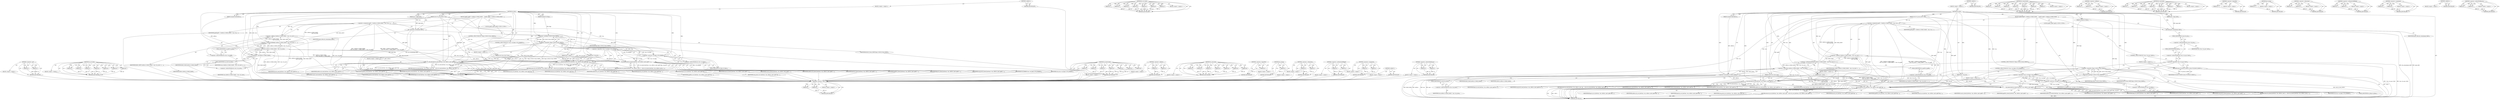 digraph "&lt;operator&gt;.indirectFieldAccess" {
vulnerable_129 [label=<(METHOD,&lt;operator&gt;.and)>];
vulnerable_130 [label=<(PARAM,p1)>];
vulnerable_131 [label=<(PARAM,p2)>];
vulnerable_132 [label=<(BLOCK,&lt;empty&gt;,&lt;empty&gt;)>];
vulnerable_133 [label=<(METHOD_RETURN,ANY)>];
vulnerable_157 [label=<(METHOD,do_cow_fault)>];
vulnerable_158 [label=<(PARAM,p1)>];
vulnerable_159 [label=<(PARAM,p2)>];
vulnerable_160 [label=<(PARAM,p3)>];
vulnerable_161 [label=<(PARAM,p4)>];
vulnerable_162 [label=<(PARAM,p5)>];
vulnerable_163 [label=<(PARAM,p6)>];
vulnerable_164 [label=<(PARAM,p7)>];
vulnerable_165 [label=<(BLOCK,&lt;empty&gt;,&lt;empty&gt;)>];
vulnerable_166 [label=<(METHOD_RETURN,ANY)>];
vulnerable_6 [label=<(METHOD,&lt;global&gt;)<SUB>1</SUB>>];
vulnerable_7 [label=<(BLOCK,&lt;empty&gt;,&lt;empty&gt;)<SUB>1</SUB>>];
vulnerable_8 [label=<(METHOD,do_fault)<SUB>1</SUB>>];
vulnerable_9 [label=<(PARAM,struct mm_struct *mm)<SUB>1</SUB>>];
vulnerable_10 [label=<(PARAM,struct vm_area_struct *vma)<SUB>1</SUB>>];
vulnerable_11 [label=<(PARAM,unsigned long address)<SUB>2</SUB>>];
vulnerable_12 [label=<(PARAM,pte_t *page_table)<SUB>2</SUB>>];
vulnerable_13 [label=<(PARAM,pmd_t *pmd)<SUB>2</SUB>>];
vulnerable_14 [label=<(PARAM,unsigned int flags)<SUB>3</SUB>>];
vulnerable_15 [label=<(PARAM,pte_t orig_pte)<SUB>3</SUB>>];
vulnerable_16 [label=<(BLOCK,{
	pgoff_t pgoff = (((address &amp; PAGE_MASK)
 			...,{
	pgoff_t pgoff = (((address &amp; PAGE_MASK)
 			...)<SUB>4</SUB>>];
vulnerable_17 [label="<(LOCAL,pgoff_t pgoff: pgoff_t)<SUB>5</SUB>>"];
vulnerable_18 [label=<(&lt;operator&gt;.assignment,pgoff = (((address &amp; PAGE_MASK)
 			- vma-&gt;vm_s...)<SUB>5</SUB>>];
vulnerable_19 [label=<(IDENTIFIER,pgoff,pgoff = (((address &amp; PAGE_MASK)
 			- vma-&gt;vm_s...)<SUB>5</SUB>>];
vulnerable_20 [label=<(&lt;operator&gt;.addition,(((address &amp; PAGE_MASK)
 			- vma-&gt;vm_start) &gt;&gt;...)<SUB>5</SUB>>];
vulnerable_21 [label=<(&lt;operator&gt;.arithmeticShiftRight,((address &amp; PAGE_MASK)
 			- vma-&gt;vm_start) &gt;&gt; ...)<SUB>5</SUB>>];
vulnerable_22 [label=<(&lt;operator&gt;.subtraction,(address &amp; PAGE_MASK)
 			- vma-&gt;vm_start)<SUB>5</SUB>>];
vulnerable_23 [label=<(&lt;operator&gt;.and,address &amp; PAGE_MASK)<SUB>5</SUB>>];
vulnerable_24 [label=<(IDENTIFIER,address,address &amp; PAGE_MASK)<SUB>5</SUB>>];
vulnerable_25 [label=<(IDENTIFIER,PAGE_MASK,address &amp; PAGE_MASK)<SUB>5</SUB>>];
vulnerable_26 [label=<(&lt;operator&gt;.indirectFieldAccess,vma-&gt;vm_start)<SUB>6</SUB>>];
vulnerable_27 [label=<(IDENTIFIER,vma,(address &amp; PAGE_MASK)
 			- vma-&gt;vm_start)<SUB>6</SUB>>];
vulnerable_28 [label=<(FIELD_IDENTIFIER,vm_start,vm_start)<SUB>6</SUB>>];
vulnerable_29 [label=<(IDENTIFIER,PAGE_SHIFT,((address &amp; PAGE_MASK)
 			- vma-&gt;vm_start) &gt;&gt; ...)<SUB>6</SUB>>];
vulnerable_30 [label=<(&lt;operator&gt;.indirectFieldAccess,vma-&gt;vm_pgoff)<SUB>6</SUB>>];
vulnerable_31 [label=<(IDENTIFIER,vma,(((address &amp; PAGE_MASK)
 			- vma-&gt;vm_start) &gt;&gt;...)<SUB>6</SUB>>];
vulnerable_32 [label=<(FIELD_IDENTIFIER,vm_pgoff,vm_pgoff)<SUB>6</SUB>>];
vulnerable_33 [label=<(pte_unmap,pte_unmap(page_table))<SUB>8</SUB>>];
vulnerable_34 [label=<(IDENTIFIER,page_table,pte_unmap(page_table))<SUB>8</SUB>>];
vulnerable_35 [label=<(CONTROL_STRUCTURE,IF,if (!(flags &amp; FAULT_FLAG_WRITE)))<SUB>9</SUB>>];
vulnerable_36 [label=<(&lt;operator&gt;.logicalNot,!(flags &amp; FAULT_FLAG_WRITE))<SUB>9</SUB>>];
vulnerable_37 [label=<(&lt;operator&gt;.and,flags &amp; FAULT_FLAG_WRITE)<SUB>9</SUB>>];
vulnerable_38 [label=<(IDENTIFIER,flags,flags &amp; FAULT_FLAG_WRITE)<SUB>9</SUB>>];
vulnerable_39 [label=<(IDENTIFIER,FAULT_FLAG_WRITE,flags &amp; FAULT_FLAG_WRITE)<SUB>9</SUB>>];
vulnerable_40 [label=<(BLOCK,&lt;empty&gt;,&lt;empty&gt;)<SUB>10</SUB>>];
vulnerable_41 [label=<(RETURN,return do_read_fault(mm, vma, address, pmd, pgo...,return do_read_fault(mm, vma, address, pmd, pgo...)<SUB>10</SUB>>];
vulnerable_42 [label=<(do_read_fault,do_read_fault(mm, vma, address, pmd, pgoff, fla...)<SUB>10</SUB>>];
vulnerable_43 [label=<(IDENTIFIER,mm,do_read_fault(mm, vma, address, pmd, pgoff, fla...)<SUB>10</SUB>>];
vulnerable_44 [label=<(IDENTIFIER,vma,do_read_fault(mm, vma, address, pmd, pgoff, fla...)<SUB>10</SUB>>];
vulnerable_45 [label=<(IDENTIFIER,address,do_read_fault(mm, vma, address, pmd, pgoff, fla...)<SUB>10</SUB>>];
vulnerable_46 [label=<(IDENTIFIER,pmd,do_read_fault(mm, vma, address, pmd, pgoff, fla...)<SUB>10</SUB>>];
vulnerable_47 [label=<(IDENTIFIER,pgoff,do_read_fault(mm, vma, address, pmd, pgoff, fla...)<SUB>10</SUB>>];
vulnerable_48 [label=<(IDENTIFIER,flags,do_read_fault(mm, vma, address, pmd, pgoff, fla...)<SUB>10</SUB>>];
vulnerable_49 [label=<(IDENTIFIER,orig_pte,do_read_fault(mm, vma, address, pmd, pgoff, fla...)<SUB>11</SUB>>];
vulnerable_50 [label=<(CONTROL_STRUCTURE,IF,if (!(vma-&gt;vm_flags &amp; VM_SHARED)))<SUB>12</SUB>>];
vulnerable_51 [label=<(&lt;operator&gt;.logicalNot,!(vma-&gt;vm_flags &amp; VM_SHARED))<SUB>12</SUB>>];
vulnerable_52 [label=<(&lt;operator&gt;.and,vma-&gt;vm_flags &amp; VM_SHARED)<SUB>12</SUB>>];
vulnerable_53 [label=<(&lt;operator&gt;.indirectFieldAccess,vma-&gt;vm_flags)<SUB>12</SUB>>];
vulnerable_54 [label=<(IDENTIFIER,vma,vma-&gt;vm_flags &amp; VM_SHARED)<SUB>12</SUB>>];
vulnerable_55 [label=<(FIELD_IDENTIFIER,vm_flags,vm_flags)<SUB>12</SUB>>];
vulnerable_56 [label=<(IDENTIFIER,VM_SHARED,vma-&gt;vm_flags &amp; VM_SHARED)<SUB>12</SUB>>];
vulnerable_57 [label=<(BLOCK,&lt;empty&gt;,&lt;empty&gt;)<SUB>13</SUB>>];
vulnerable_58 [label=<(RETURN,return do_cow_fault(mm, vma, address, pmd, pgof...,return do_cow_fault(mm, vma, address, pmd, pgof...)<SUB>13</SUB>>];
vulnerable_59 [label=<(do_cow_fault,do_cow_fault(mm, vma, address, pmd, pgoff, flag...)<SUB>13</SUB>>];
vulnerable_60 [label=<(IDENTIFIER,mm,do_cow_fault(mm, vma, address, pmd, pgoff, flag...)<SUB>13</SUB>>];
vulnerable_61 [label=<(IDENTIFIER,vma,do_cow_fault(mm, vma, address, pmd, pgoff, flag...)<SUB>13</SUB>>];
vulnerable_62 [label=<(IDENTIFIER,address,do_cow_fault(mm, vma, address, pmd, pgoff, flag...)<SUB>13</SUB>>];
vulnerable_63 [label=<(IDENTIFIER,pmd,do_cow_fault(mm, vma, address, pmd, pgoff, flag...)<SUB>13</SUB>>];
vulnerable_64 [label=<(IDENTIFIER,pgoff,do_cow_fault(mm, vma, address, pmd, pgoff, flag...)<SUB>13</SUB>>];
vulnerable_65 [label=<(IDENTIFIER,flags,do_cow_fault(mm, vma, address, pmd, pgoff, flag...)<SUB>13</SUB>>];
vulnerable_66 [label=<(IDENTIFIER,orig_pte,do_cow_fault(mm, vma, address, pmd, pgoff, flag...)<SUB>14</SUB>>];
vulnerable_67 [label=<(RETURN,return do_shared_fault(mm, vma, address, pmd, p...,return do_shared_fault(mm, vma, address, pmd, p...)<SUB>15</SUB>>];
vulnerable_68 [label=<(do_shared_fault,do_shared_fault(mm, vma, address, pmd, pgoff, f...)<SUB>15</SUB>>];
vulnerable_69 [label=<(IDENTIFIER,mm,do_shared_fault(mm, vma, address, pmd, pgoff, f...)<SUB>15</SUB>>];
vulnerable_70 [label=<(IDENTIFIER,vma,do_shared_fault(mm, vma, address, pmd, pgoff, f...)<SUB>15</SUB>>];
vulnerable_71 [label=<(IDENTIFIER,address,do_shared_fault(mm, vma, address, pmd, pgoff, f...)<SUB>15</SUB>>];
vulnerable_72 [label=<(IDENTIFIER,pmd,do_shared_fault(mm, vma, address, pmd, pgoff, f...)<SUB>15</SUB>>];
vulnerable_73 [label=<(IDENTIFIER,pgoff,do_shared_fault(mm, vma, address, pmd, pgoff, f...)<SUB>15</SUB>>];
vulnerable_74 [label=<(IDENTIFIER,flags,do_shared_fault(mm, vma, address, pmd, pgoff, f...)<SUB>15</SUB>>];
vulnerable_75 [label=<(IDENTIFIER,orig_pte,do_shared_fault(mm, vma, address, pmd, pgoff, f...)<SUB>15</SUB>>];
vulnerable_76 [label=<(METHOD_RETURN,int)<SUB>1</SUB>>];
vulnerable_78 [label=<(METHOD_RETURN,ANY)<SUB>1</SUB>>];
vulnerable_167 [label=<(METHOD,do_shared_fault)>];
vulnerable_168 [label=<(PARAM,p1)>];
vulnerable_169 [label=<(PARAM,p2)>];
vulnerable_170 [label=<(PARAM,p3)>];
vulnerable_171 [label=<(PARAM,p4)>];
vulnerable_172 [label=<(PARAM,p5)>];
vulnerable_173 [label=<(PARAM,p6)>];
vulnerable_174 [label=<(PARAM,p7)>];
vulnerable_175 [label=<(BLOCK,&lt;empty&gt;,&lt;empty&gt;)>];
vulnerable_176 [label=<(METHOD_RETURN,ANY)>];
vulnerable_114 [label=<(METHOD,&lt;operator&gt;.addition)>];
vulnerable_115 [label=<(PARAM,p1)>];
vulnerable_116 [label=<(PARAM,p2)>];
vulnerable_117 [label=<(BLOCK,&lt;empty&gt;,&lt;empty&gt;)>];
vulnerable_118 [label=<(METHOD_RETURN,ANY)>];
vulnerable_147 [label=<(METHOD,do_read_fault)>];
vulnerable_148 [label=<(PARAM,p1)>];
vulnerable_149 [label=<(PARAM,p2)>];
vulnerable_150 [label=<(PARAM,p3)>];
vulnerable_151 [label=<(PARAM,p4)>];
vulnerable_152 [label=<(PARAM,p5)>];
vulnerable_153 [label=<(PARAM,p6)>];
vulnerable_154 [label=<(PARAM,p7)>];
vulnerable_155 [label=<(BLOCK,&lt;empty&gt;,&lt;empty&gt;)>];
vulnerable_156 [label=<(METHOD_RETURN,ANY)>];
vulnerable_143 [label=<(METHOD,&lt;operator&gt;.logicalNot)>];
vulnerable_144 [label=<(PARAM,p1)>];
vulnerable_145 [label=<(BLOCK,&lt;empty&gt;,&lt;empty&gt;)>];
vulnerable_146 [label=<(METHOD_RETURN,ANY)>];
vulnerable_139 [label=<(METHOD,pte_unmap)>];
vulnerable_140 [label=<(PARAM,p1)>];
vulnerable_141 [label=<(BLOCK,&lt;empty&gt;,&lt;empty&gt;)>];
vulnerable_142 [label=<(METHOD_RETURN,ANY)>];
vulnerable_124 [label=<(METHOD,&lt;operator&gt;.subtraction)>];
vulnerable_125 [label=<(PARAM,p1)>];
vulnerable_126 [label=<(PARAM,p2)>];
vulnerable_127 [label=<(BLOCK,&lt;empty&gt;,&lt;empty&gt;)>];
vulnerable_128 [label=<(METHOD_RETURN,ANY)>];
vulnerable_119 [label=<(METHOD,&lt;operator&gt;.arithmeticShiftRight)>];
vulnerable_120 [label=<(PARAM,p1)>];
vulnerable_121 [label=<(PARAM,p2)>];
vulnerable_122 [label=<(BLOCK,&lt;empty&gt;,&lt;empty&gt;)>];
vulnerable_123 [label=<(METHOD_RETURN,ANY)>];
vulnerable_109 [label=<(METHOD,&lt;operator&gt;.assignment)>];
vulnerable_110 [label=<(PARAM,p1)>];
vulnerable_111 [label=<(PARAM,p2)>];
vulnerable_112 [label=<(BLOCK,&lt;empty&gt;,&lt;empty&gt;)>];
vulnerable_113 [label=<(METHOD_RETURN,ANY)>];
vulnerable_103 [label=<(METHOD,&lt;global&gt;)<SUB>1</SUB>>];
vulnerable_104 [label=<(BLOCK,&lt;empty&gt;,&lt;empty&gt;)>];
vulnerable_105 [label=<(METHOD_RETURN,ANY)>];
vulnerable_134 [label=<(METHOD,&lt;operator&gt;.indirectFieldAccess)>];
vulnerable_135 [label=<(PARAM,p1)>];
vulnerable_136 [label=<(PARAM,p2)>];
vulnerable_137 [label=<(BLOCK,&lt;empty&gt;,&lt;empty&gt;)>];
vulnerable_138 [label=<(METHOD_RETURN,ANY)>];
fixed_139 [label=<(METHOD,&lt;operator&gt;.and)>];
fixed_140 [label=<(PARAM,p1)>];
fixed_141 [label=<(PARAM,p2)>];
fixed_142 [label=<(BLOCK,&lt;empty&gt;,&lt;empty&gt;)>];
fixed_143 [label=<(METHOD_RETURN,ANY)>];
fixed_167 [label=<(METHOD,do_cow_fault)>];
fixed_168 [label=<(PARAM,p1)>];
fixed_169 [label=<(PARAM,p2)>];
fixed_170 [label=<(PARAM,p3)>];
fixed_171 [label=<(PARAM,p4)>];
fixed_172 [label=<(PARAM,p5)>];
fixed_173 [label=<(PARAM,p6)>];
fixed_174 [label=<(PARAM,p7)>];
fixed_175 [label=<(BLOCK,&lt;empty&gt;,&lt;empty&gt;)>];
fixed_176 [label=<(METHOD_RETURN,ANY)>];
fixed_6 [label=<(METHOD,&lt;global&gt;)<SUB>1</SUB>>];
fixed_7 [label=<(BLOCK,&lt;empty&gt;,&lt;empty&gt;)<SUB>1</SUB>>];
fixed_8 [label=<(METHOD,do_fault)<SUB>1</SUB>>];
fixed_9 [label=<(PARAM,struct mm_struct *mm)<SUB>1</SUB>>];
fixed_10 [label=<(PARAM,struct vm_area_struct *vma)<SUB>1</SUB>>];
fixed_11 [label=<(PARAM,unsigned long address)<SUB>2</SUB>>];
fixed_12 [label=<(PARAM,pte_t *page_table)<SUB>2</SUB>>];
fixed_13 [label=<(PARAM,pmd_t *pmd)<SUB>2</SUB>>];
fixed_14 [label=<(PARAM,unsigned int flags)<SUB>3</SUB>>];
fixed_15 [label=<(PARAM,pte_t orig_pte)<SUB>3</SUB>>];
fixed_16 [label=<(BLOCK,{
	pgoff_t pgoff = (((address &amp; PAGE_MASK)
 			...,{
	pgoff_t pgoff = (((address &amp; PAGE_MASK)
 			...)<SUB>4</SUB>>];
fixed_17 [label="<(LOCAL,pgoff_t pgoff: pgoff_t)<SUB>5</SUB>>"];
fixed_18 [label=<(&lt;operator&gt;.assignment,pgoff = (((address &amp; PAGE_MASK)
 			- vma-&gt;vm_s...)<SUB>5</SUB>>];
fixed_19 [label=<(IDENTIFIER,pgoff,pgoff = (((address &amp; PAGE_MASK)
 			- vma-&gt;vm_s...)<SUB>5</SUB>>];
fixed_20 [label=<(&lt;operator&gt;.addition,(((address &amp; PAGE_MASK)
 			- vma-&gt;vm_start) &gt;&gt;...)<SUB>5</SUB>>];
fixed_21 [label=<(&lt;operator&gt;.arithmeticShiftRight,((address &amp; PAGE_MASK)
 			- vma-&gt;vm_start) &gt;&gt; ...)<SUB>5</SUB>>];
fixed_22 [label=<(&lt;operator&gt;.subtraction,(address &amp; PAGE_MASK)
 			- vma-&gt;vm_start)<SUB>5</SUB>>];
fixed_23 [label=<(&lt;operator&gt;.and,address &amp; PAGE_MASK)<SUB>5</SUB>>];
fixed_24 [label=<(IDENTIFIER,address,address &amp; PAGE_MASK)<SUB>5</SUB>>];
fixed_25 [label=<(IDENTIFIER,PAGE_MASK,address &amp; PAGE_MASK)<SUB>5</SUB>>];
fixed_26 [label=<(&lt;operator&gt;.indirectFieldAccess,vma-&gt;vm_start)<SUB>6</SUB>>];
fixed_27 [label=<(IDENTIFIER,vma,(address &amp; PAGE_MASK)
 			- vma-&gt;vm_start)<SUB>6</SUB>>];
fixed_28 [label=<(FIELD_IDENTIFIER,vm_start,vm_start)<SUB>6</SUB>>];
fixed_29 [label=<(IDENTIFIER,PAGE_SHIFT,((address &amp; PAGE_MASK)
 			- vma-&gt;vm_start) &gt;&gt; ...)<SUB>6</SUB>>];
fixed_30 [label=<(&lt;operator&gt;.indirectFieldAccess,vma-&gt;vm_pgoff)<SUB>6</SUB>>];
fixed_31 [label=<(IDENTIFIER,vma,(((address &amp; PAGE_MASK)
 			- vma-&gt;vm_start) &gt;&gt;...)<SUB>6</SUB>>];
fixed_32 [label=<(FIELD_IDENTIFIER,vm_pgoff,vm_pgoff)<SUB>6</SUB>>];
fixed_33 [label=<(pte_unmap,pte_unmap(page_table))<SUB>8</SUB>>];
fixed_34 [label=<(IDENTIFIER,page_table,pte_unmap(page_table))<SUB>8</SUB>>];
fixed_35 [label=<(CONTROL_STRUCTURE,IF,if (!vma-&gt;vm_ops-&gt;fault))<SUB>10</SUB>>];
fixed_36 [label=<(&lt;operator&gt;.logicalNot,!vma-&gt;vm_ops-&gt;fault)<SUB>10</SUB>>];
fixed_37 [label=<(&lt;operator&gt;.indirectFieldAccess,vma-&gt;vm_ops-&gt;fault)<SUB>10</SUB>>];
fixed_38 [label=<(&lt;operator&gt;.indirectFieldAccess,vma-&gt;vm_ops)<SUB>10</SUB>>];
fixed_39 [label=<(IDENTIFIER,vma,!vma-&gt;vm_ops-&gt;fault)<SUB>10</SUB>>];
fixed_40 [label=<(FIELD_IDENTIFIER,vm_ops,vm_ops)<SUB>10</SUB>>];
fixed_41 [label=<(FIELD_IDENTIFIER,fault,fault)<SUB>10</SUB>>];
fixed_42 [label=<(BLOCK,&lt;empty&gt;,&lt;empty&gt;)<SUB>11</SUB>>];
fixed_43 [label=<(RETURN,return VM_FAULT_SIGBUS;,return VM_FAULT_SIGBUS;)<SUB>11</SUB>>];
fixed_44 [label=<(IDENTIFIER,VM_FAULT_SIGBUS,return VM_FAULT_SIGBUS;)<SUB>11</SUB>>];
fixed_45 [label=<(CONTROL_STRUCTURE,IF,if (!(flags &amp; FAULT_FLAG_WRITE)))<SUB>12</SUB>>];
fixed_46 [label=<(&lt;operator&gt;.logicalNot,!(flags &amp; FAULT_FLAG_WRITE))<SUB>12</SUB>>];
fixed_47 [label=<(&lt;operator&gt;.and,flags &amp; FAULT_FLAG_WRITE)<SUB>12</SUB>>];
fixed_48 [label=<(IDENTIFIER,flags,flags &amp; FAULT_FLAG_WRITE)<SUB>12</SUB>>];
fixed_49 [label=<(IDENTIFIER,FAULT_FLAG_WRITE,flags &amp; FAULT_FLAG_WRITE)<SUB>12</SUB>>];
fixed_50 [label=<(BLOCK,&lt;empty&gt;,&lt;empty&gt;)<SUB>13</SUB>>];
fixed_51 [label=<(RETURN,return do_read_fault(mm, vma, address, pmd, pgo...,return do_read_fault(mm, vma, address, pmd, pgo...)<SUB>13</SUB>>];
fixed_52 [label=<(do_read_fault,do_read_fault(mm, vma, address, pmd, pgoff, fla...)<SUB>13</SUB>>];
fixed_53 [label=<(IDENTIFIER,mm,do_read_fault(mm, vma, address, pmd, pgoff, fla...)<SUB>13</SUB>>];
fixed_54 [label=<(IDENTIFIER,vma,do_read_fault(mm, vma, address, pmd, pgoff, fla...)<SUB>13</SUB>>];
fixed_55 [label=<(IDENTIFIER,address,do_read_fault(mm, vma, address, pmd, pgoff, fla...)<SUB>13</SUB>>];
fixed_56 [label=<(IDENTIFIER,pmd,do_read_fault(mm, vma, address, pmd, pgoff, fla...)<SUB>13</SUB>>];
fixed_57 [label=<(IDENTIFIER,pgoff,do_read_fault(mm, vma, address, pmd, pgoff, fla...)<SUB>13</SUB>>];
fixed_58 [label=<(IDENTIFIER,flags,do_read_fault(mm, vma, address, pmd, pgoff, fla...)<SUB>13</SUB>>];
fixed_59 [label=<(IDENTIFIER,orig_pte,do_read_fault(mm, vma, address, pmd, pgoff, fla...)<SUB>14</SUB>>];
fixed_60 [label=<(CONTROL_STRUCTURE,IF,if (!(vma-&gt;vm_flags &amp; VM_SHARED)))<SUB>15</SUB>>];
fixed_61 [label=<(&lt;operator&gt;.logicalNot,!(vma-&gt;vm_flags &amp; VM_SHARED))<SUB>15</SUB>>];
fixed_62 [label=<(&lt;operator&gt;.and,vma-&gt;vm_flags &amp; VM_SHARED)<SUB>15</SUB>>];
fixed_63 [label=<(&lt;operator&gt;.indirectFieldAccess,vma-&gt;vm_flags)<SUB>15</SUB>>];
fixed_64 [label=<(IDENTIFIER,vma,vma-&gt;vm_flags &amp; VM_SHARED)<SUB>15</SUB>>];
fixed_65 [label=<(FIELD_IDENTIFIER,vm_flags,vm_flags)<SUB>15</SUB>>];
fixed_66 [label=<(IDENTIFIER,VM_SHARED,vma-&gt;vm_flags &amp; VM_SHARED)<SUB>15</SUB>>];
fixed_67 [label=<(BLOCK,&lt;empty&gt;,&lt;empty&gt;)<SUB>16</SUB>>];
fixed_68 [label=<(RETURN,return do_cow_fault(mm, vma, address, pmd, pgof...,return do_cow_fault(mm, vma, address, pmd, pgof...)<SUB>16</SUB>>];
fixed_69 [label=<(do_cow_fault,do_cow_fault(mm, vma, address, pmd, pgoff, flag...)<SUB>16</SUB>>];
fixed_70 [label=<(IDENTIFIER,mm,do_cow_fault(mm, vma, address, pmd, pgoff, flag...)<SUB>16</SUB>>];
fixed_71 [label=<(IDENTIFIER,vma,do_cow_fault(mm, vma, address, pmd, pgoff, flag...)<SUB>16</SUB>>];
fixed_72 [label=<(IDENTIFIER,address,do_cow_fault(mm, vma, address, pmd, pgoff, flag...)<SUB>16</SUB>>];
fixed_73 [label=<(IDENTIFIER,pmd,do_cow_fault(mm, vma, address, pmd, pgoff, flag...)<SUB>16</SUB>>];
fixed_74 [label=<(IDENTIFIER,pgoff,do_cow_fault(mm, vma, address, pmd, pgoff, flag...)<SUB>16</SUB>>];
fixed_75 [label=<(IDENTIFIER,flags,do_cow_fault(mm, vma, address, pmd, pgoff, flag...)<SUB>16</SUB>>];
fixed_76 [label=<(IDENTIFIER,orig_pte,do_cow_fault(mm, vma, address, pmd, pgoff, flag...)<SUB>17</SUB>>];
fixed_77 [label=<(RETURN,return do_shared_fault(mm, vma, address, pmd, p...,return do_shared_fault(mm, vma, address, pmd, p...)<SUB>18</SUB>>];
fixed_78 [label=<(do_shared_fault,do_shared_fault(mm, vma, address, pmd, pgoff, f...)<SUB>18</SUB>>];
fixed_79 [label=<(IDENTIFIER,mm,do_shared_fault(mm, vma, address, pmd, pgoff, f...)<SUB>18</SUB>>];
fixed_80 [label=<(IDENTIFIER,vma,do_shared_fault(mm, vma, address, pmd, pgoff, f...)<SUB>18</SUB>>];
fixed_81 [label=<(IDENTIFIER,address,do_shared_fault(mm, vma, address, pmd, pgoff, f...)<SUB>18</SUB>>];
fixed_82 [label=<(IDENTIFIER,pmd,do_shared_fault(mm, vma, address, pmd, pgoff, f...)<SUB>18</SUB>>];
fixed_83 [label=<(IDENTIFIER,pgoff,do_shared_fault(mm, vma, address, pmd, pgoff, f...)<SUB>18</SUB>>];
fixed_84 [label=<(IDENTIFIER,flags,do_shared_fault(mm, vma, address, pmd, pgoff, f...)<SUB>18</SUB>>];
fixed_85 [label=<(IDENTIFIER,orig_pte,do_shared_fault(mm, vma, address, pmd, pgoff, f...)<SUB>18</SUB>>];
fixed_86 [label=<(METHOD_RETURN,int)<SUB>1</SUB>>];
fixed_88 [label=<(METHOD_RETURN,ANY)<SUB>1</SUB>>];
fixed_177 [label=<(METHOD,do_shared_fault)>];
fixed_178 [label=<(PARAM,p1)>];
fixed_179 [label=<(PARAM,p2)>];
fixed_180 [label=<(PARAM,p3)>];
fixed_181 [label=<(PARAM,p4)>];
fixed_182 [label=<(PARAM,p5)>];
fixed_183 [label=<(PARAM,p6)>];
fixed_184 [label=<(PARAM,p7)>];
fixed_185 [label=<(BLOCK,&lt;empty&gt;,&lt;empty&gt;)>];
fixed_186 [label=<(METHOD_RETURN,ANY)>];
fixed_124 [label=<(METHOD,&lt;operator&gt;.addition)>];
fixed_125 [label=<(PARAM,p1)>];
fixed_126 [label=<(PARAM,p2)>];
fixed_127 [label=<(BLOCK,&lt;empty&gt;,&lt;empty&gt;)>];
fixed_128 [label=<(METHOD_RETURN,ANY)>];
fixed_157 [label=<(METHOD,do_read_fault)>];
fixed_158 [label=<(PARAM,p1)>];
fixed_159 [label=<(PARAM,p2)>];
fixed_160 [label=<(PARAM,p3)>];
fixed_161 [label=<(PARAM,p4)>];
fixed_162 [label=<(PARAM,p5)>];
fixed_163 [label=<(PARAM,p6)>];
fixed_164 [label=<(PARAM,p7)>];
fixed_165 [label=<(BLOCK,&lt;empty&gt;,&lt;empty&gt;)>];
fixed_166 [label=<(METHOD_RETURN,ANY)>];
fixed_153 [label=<(METHOD,&lt;operator&gt;.logicalNot)>];
fixed_154 [label=<(PARAM,p1)>];
fixed_155 [label=<(BLOCK,&lt;empty&gt;,&lt;empty&gt;)>];
fixed_156 [label=<(METHOD_RETURN,ANY)>];
fixed_149 [label=<(METHOD,pte_unmap)>];
fixed_150 [label=<(PARAM,p1)>];
fixed_151 [label=<(BLOCK,&lt;empty&gt;,&lt;empty&gt;)>];
fixed_152 [label=<(METHOD_RETURN,ANY)>];
fixed_134 [label=<(METHOD,&lt;operator&gt;.subtraction)>];
fixed_135 [label=<(PARAM,p1)>];
fixed_136 [label=<(PARAM,p2)>];
fixed_137 [label=<(BLOCK,&lt;empty&gt;,&lt;empty&gt;)>];
fixed_138 [label=<(METHOD_RETURN,ANY)>];
fixed_129 [label=<(METHOD,&lt;operator&gt;.arithmeticShiftRight)>];
fixed_130 [label=<(PARAM,p1)>];
fixed_131 [label=<(PARAM,p2)>];
fixed_132 [label=<(BLOCK,&lt;empty&gt;,&lt;empty&gt;)>];
fixed_133 [label=<(METHOD_RETURN,ANY)>];
fixed_119 [label=<(METHOD,&lt;operator&gt;.assignment)>];
fixed_120 [label=<(PARAM,p1)>];
fixed_121 [label=<(PARAM,p2)>];
fixed_122 [label=<(BLOCK,&lt;empty&gt;,&lt;empty&gt;)>];
fixed_123 [label=<(METHOD_RETURN,ANY)>];
fixed_113 [label=<(METHOD,&lt;global&gt;)<SUB>1</SUB>>];
fixed_114 [label=<(BLOCK,&lt;empty&gt;,&lt;empty&gt;)>];
fixed_115 [label=<(METHOD_RETURN,ANY)>];
fixed_144 [label=<(METHOD,&lt;operator&gt;.indirectFieldAccess)>];
fixed_145 [label=<(PARAM,p1)>];
fixed_146 [label=<(PARAM,p2)>];
fixed_147 [label=<(BLOCK,&lt;empty&gt;,&lt;empty&gt;)>];
fixed_148 [label=<(METHOD_RETURN,ANY)>];
vulnerable_129 -> vulnerable_130  [key=0, label="AST: "];
vulnerable_129 -> vulnerable_130  [key=1, label="DDG: "];
vulnerable_129 -> vulnerable_132  [key=0, label="AST: "];
vulnerable_129 -> vulnerable_131  [key=0, label="AST: "];
vulnerable_129 -> vulnerable_131  [key=1, label="DDG: "];
vulnerable_129 -> vulnerable_133  [key=0, label="AST: "];
vulnerable_129 -> vulnerable_133  [key=1, label="CFG: "];
vulnerable_130 -> vulnerable_133  [key=0, label="DDG: p1"];
vulnerable_131 -> vulnerable_133  [key=0, label="DDG: p2"];
vulnerable_132 -> fixed_139  [key=0];
vulnerable_133 -> fixed_139  [key=0];
vulnerable_157 -> vulnerable_158  [key=0, label="AST: "];
vulnerable_157 -> vulnerable_158  [key=1, label="DDG: "];
vulnerable_157 -> vulnerable_165  [key=0, label="AST: "];
vulnerable_157 -> vulnerable_159  [key=0, label="AST: "];
vulnerable_157 -> vulnerable_159  [key=1, label="DDG: "];
vulnerable_157 -> vulnerable_166  [key=0, label="AST: "];
vulnerable_157 -> vulnerable_166  [key=1, label="CFG: "];
vulnerable_157 -> vulnerable_160  [key=0, label="AST: "];
vulnerable_157 -> vulnerable_160  [key=1, label="DDG: "];
vulnerable_157 -> vulnerable_161  [key=0, label="AST: "];
vulnerable_157 -> vulnerable_161  [key=1, label="DDG: "];
vulnerable_157 -> vulnerable_162  [key=0, label="AST: "];
vulnerable_157 -> vulnerable_162  [key=1, label="DDG: "];
vulnerable_157 -> vulnerable_163  [key=0, label="AST: "];
vulnerable_157 -> vulnerable_163  [key=1, label="DDG: "];
vulnerable_157 -> vulnerable_164  [key=0, label="AST: "];
vulnerable_157 -> vulnerable_164  [key=1, label="DDG: "];
vulnerable_158 -> vulnerable_166  [key=0, label="DDG: p1"];
vulnerable_159 -> vulnerable_166  [key=0, label="DDG: p2"];
vulnerable_160 -> vulnerable_166  [key=0, label="DDG: p3"];
vulnerable_161 -> vulnerable_166  [key=0, label="DDG: p4"];
vulnerable_162 -> vulnerable_166  [key=0, label="DDG: p5"];
vulnerable_163 -> vulnerable_166  [key=0, label="DDG: p6"];
vulnerable_164 -> vulnerable_166  [key=0, label="DDG: p7"];
vulnerable_165 -> fixed_139  [key=0];
vulnerable_166 -> fixed_139  [key=0];
vulnerable_6 -> vulnerable_7  [key=0, label="AST: "];
vulnerable_6 -> vulnerable_78  [key=0, label="AST: "];
vulnerable_6 -> vulnerable_78  [key=1, label="CFG: "];
vulnerable_7 -> vulnerable_8  [key=0, label="AST: "];
vulnerable_8 -> vulnerable_9  [key=0, label="AST: "];
vulnerable_8 -> vulnerable_9  [key=1, label="DDG: "];
vulnerable_8 -> vulnerable_10  [key=0, label="AST: "];
vulnerable_8 -> vulnerable_10  [key=1, label="DDG: "];
vulnerable_8 -> vulnerable_11  [key=0, label="AST: "];
vulnerable_8 -> vulnerable_11  [key=1, label="DDG: "];
vulnerable_8 -> vulnerable_12  [key=0, label="AST: "];
vulnerable_8 -> vulnerable_12  [key=1, label="DDG: "];
vulnerable_8 -> vulnerable_13  [key=0, label="AST: "];
vulnerable_8 -> vulnerable_13  [key=1, label="DDG: "];
vulnerable_8 -> vulnerable_14  [key=0, label="AST: "];
vulnerable_8 -> vulnerable_14  [key=1, label="DDG: "];
vulnerable_8 -> vulnerable_15  [key=0, label="AST: "];
vulnerable_8 -> vulnerable_15  [key=1, label="DDG: "];
vulnerable_8 -> vulnerable_16  [key=0, label="AST: "];
vulnerable_8 -> vulnerable_76  [key=0, label="AST: "];
vulnerable_8 -> vulnerable_23  [key=0, label="CFG: "];
vulnerable_8 -> vulnerable_23  [key=1, label="DDG: "];
vulnerable_8 -> vulnerable_33  [key=0, label="DDG: "];
vulnerable_8 -> vulnerable_68  [key=0, label="DDG: "];
vulnerable_8 -> vulnerable_21  [key=0, label="DDG: "];
vulnerable_8 -> vulnerable_37  [key=0, label="DDG: "];
vulnerable_8 -> vulnerable_52  [key=0, label="DDG: "];
vulnerable_8 -> vulnerable_42  [key=0, label="DDG: "];
vulnerable_8 -> vulnerable_59  [key=0, label="DDG: "];
vulnerable_9 -> vulnerable_68  [key=0, label="DDG: mm"];
vulnerable_9 -> vulnerable_42  [key=0, label="DDG: mm"];
vulnerable_9 -> vulnerable_59  [key=0, label="DDG: mm"];
vulnerable_10 -> vulnerable_18  [key=0, label="DDG: vma"];
vulnerable_10 -> vulnerable_20  [key=0, label="DDG: vma"];
vulnerable_10 -> vulnerable_68  [key=0, label="DDG: vma"];
vulnerable_10 -> vulnerable_52  [key=0, label="DDG: vma"];
vulnerable_10 -> vulnerable_22  [key=0, label="DDG: vma"];
vulnerable_10 -> vulnerable_42  [key=0, label="DDG: vma"];
vulnerable_10 -> vulnerable_59  [key=0, label="DDG: vma"];
vulnerable_11 -> vulnerable_23  [key=0, label="DDG: address"];
vulnerable_12 -> vulnerable_33  [key=0, label="DDG: page_table"];
vulnerable_13 -> vulnerable_68  [key=0, label="DDG: pmd"];
vulnerable_13 -> vulnerable_42  [key=0, label="DDG: pmd"];
vulnerable_13 -> vulnerable_59  [key=0, label="DDG: pmd"];
vulnerable_14 -> vulnerable_37  [key=0, label="DDG: flags"];
vulnerable_15 -> vulnerable_68  [key=0, label="DDG: orig_pte"];
vulnerable_15 -> vulnerable_42  [key=0, label="DDG: orig_pte"];
vulnerable_15 -> vulnerable_59  [key=0, label="DDG: orig_pte"];
vulnerable_16 -> vulnerable_17  [key=0, label="AST: "];
vulnerable_16 -> vulnerable_18  [key=0, label="AST: "];
vulnerable_16 -> vulnerable_33  [key=0, label="AST: "];
vulnerable_16 -> vulnerable_35  [key=0, label="AST: "];
vulnerable_16 -> vulnerable_50  [key=0, label="AST: "];
vulnerable_16 -> vulnerable_67  [key=0, label="AST: "];
vulnerable_17 -> fixed_139  [key=0];
vulnerable_18 -> vulnerable_19  [key=0, label="AST: "];
vulnerable_18 -> vulnerable_20  [key=0, label="AST: "];
vulnerable_18 -> vulnerable_33  [key=0, label="CFG: "];
vulnerable_18 -> vulnerable_76  [key=0, label="DDG: (((address &amp; PAGE_MASK)
 			- vma-&gt;vm_start) &gt;&gt; PAGE_SHIFT) + vma-&gt;vm_pgoff"];
vulnerable_18 -> vulnerable_76  [key=1, label="DDG: pgoff = (((address &amp; PAGE_MASK)
 			- vma-&gt;vm_start) &gt;&gt; PAGE_SHIFT) + vma-&gt;vm_pgoff"];
vulnerable_18 -> vulnerable_68  [key=0, label="DDG: pgoff"];
vulnerable_18 -> vulnerable_42  [key=0, label="DDG: pgoff"];
vulnerable_18 -> vulnerable_59  [key=0, label="DDG: pgoff"];
vulnerable_19 -> fixed_139  [key=0];
vulnerable_20 -> vulnerable_21  [key=0, label="AST: "];
vulnerable_20 -> vulnerable_30  [key=0, label="AST: "];
vulnerable_20 -> vulnerable_18  [key=0, label="CFG: "];
vulnerable_20 -> vulnerable_76  [key=0, label="DDG: ((address &amp; PAGE_MASK)
 			- vma-&gt;vm_start) &gt;&gt; PAGE_SHIFT"];
vulnerable_20 -> vulnerable_76  [key=1, label="DDG: vma-&gt;vm_pgoff"];
vulnerable_21 -> vulnerable_22  [key=0, label="AST: "];
vulnerable_21 -> vulnerable_29  [key=0, label="AST: "];
vulnerable_21 -> vulnerable_32  [key=0, label="CFG: "];
vulnerable_21 -> vulnerable_76  [key=0, label="DDG: (address &amp; PAGE_MASK)
 			- vma-&gt;vm_start"];
vulnerable_21 -> vulnerable_76  [key=1, label="DDG: PAGE_SHIFT"];
vulnerable_21 -> vulnerable_18  [key=0, label="DDG: (address &amp; PAGE_MASK)
 			- vma-&gt;vm_start"];
vulnerable_21 -> vulnerable_18  [key=1, label="DDG: PAGE_SHIFT"];
vulnerable_21 -> vulnerable_20  [key=0, label="DDG: (address &amp; PAGE_MASK)
 			- vma-&gt;vm_start"];
vulnerable_21 -> vulnerable_20  [key=1, label="DDG: PAGE_SHIFT"];
vulnerable_22 -> vulnerable_23  [key=0, label="AST: "];
vulnerable_22 -> vulnerable_26  [key=0, label="AST: "];
vulnerable_22 -> vulnerable_21  [key=0, label="CFG: "];
vulnerable_22 -> vulnerable_21  [key=1, label="DDG: address &amp; PAGE_MASK"];
vulnerable_22 -> vulnerable_21  [key=2, label="DDG: vma-&gt;vm_start"];
vulnerable_22 -> vulnerable_76  [key=0, label="DDG: address &amp; PAGE_MASK"];
vulnerable_22 -> vulnerable_76  [key=1, label="DDG: vma-&gt;vm_start"];
vulnerable_22 -> vulnerable_68  [key=0, label="DDG: vma-&gt;vm_start"];
vulnerable_22 -> vulnerable_42  [key=0, label="DDG: vma-&gt;vm_start"];
vulnerable_22 -> vulnerable_59  [key=0, label="DDG: vma-&gt;vm_start"];
vulnerable_23 -> vulnerable_24  [key=0, label="AST: "];
vulnerable_23 -> vulnerable_25  [key=0, label="AST: "];
vulnerable_23 -> vulnerable_28  [key=0, label="CFG: "];
vulnerable_23 -> vulnerable_76  [key=0, label="DDG: PAGE_MASK"];
vulnerable_23 -> vulnerable_68  [key=0, label="DDG: address"];
vulnerable_23 -> vulnerable_22  [key=0, label="DDG: address"];
vulnerable_23 -> vulnerable_22  [key=1, label="DDG: PAGE_MASK"];
vulnerable_23 -> vulnerable_42  [key=0, label="DDG: address"];
vulnerable_23 -> vulnerable_59  [key=0, label="DDG: address"];
vulnerable_24 -> fixed_139  [key=0];
vulnerable_25 -> fixed_139  [key=0];
vulnerable_26 -> vulnerable_27  [key=0, label="AST: "];
vulnerable_26 -> vulnerable_28  [key=0, label="AST: "];
vulnerable_26 -> vulnerable_22  [key=0, label="CFG: "];
vulnerable_27 -> fixed_139  [key=0];
vulnerable_28 -> vulnerable_26  [key=0, label="CFG: "];
vulnerable_29 -> fixed_139  [key=0];
vulnerable_30 -> vulnerable_31  [key=0, label="AST: "];
vulnerable_30 -> vulnerable_32  [key=0, label="AST: "];
vulnerable_30 -> vulnerable_20  [key=0, label="CFG: "];
vulnerable_31 -> fixed_139  [key=0];
vulnerable_32 -> vulnerable_30  [key=0, label="CFG: "];
vulnerable_33 -> vulnerable_34  [key=0, label="AST: "];
vulnerable_33 -> vulnerable_37  [key=0, label="CFG: "];
vulnerable_33 -> vulnerable_76  [key=0, label="DDG: page_table"];
vulnerable_33 -> vulnerable_76  [key=1, label="DDG: pte_unmap(page_table)"];
vulnerable_34 -> fixed_139  [key=0];
vulnerable_35 -> vulnerable_36  [key=0, label="AST: "];
vulnerable_35 -> vulnerable_40  [key=0, label="AST: "];
vulnerable_36 -> vulnerable_37  [key=0, label="AST: "];
vulnerable_36 -> vulnerable_42  [key=0, label="CFG: "];
vulnerable_36 -> vulnerable_42  [key=1, label="CDG: "];
vulnerable_36 -> vulnerable_55  [key=0, label="CFG: "];
vulnerable_36 -> vulnerable_55  [key=1, label="CDG: "];
vulnerable_36 -> vulnerable_76  [key=0, label="DDG: flags &amp; FAULT_FLAG_WRITE"];
vulnerable_36 -> vulnerable_76  [key=1, label="DDG: !(flags &amp; FAULT_FLAG_WRITE)"];
vulnerable_36 -> vulnerable_51  [key=0, label="CDG: "];
vulnerable_36 -> vulnerable_52  [key=0, label="CDG: "];
vulnerable_36 -> vulnerable_53  [key=0, label="CDG: "];
vulnerable_36 -> vulnerable_41  [key=0, label="CDG: "];
vulnerable_37 -> vulnerable_38  [key=0, label="AST: "];
vulnerable_37 -> vulnerable_39  [key=0, label="AST: "];
vulnerable_37 -> vulnerable_36  [key=0, label="CFG: "];
vulnerable_37 -> vulnerable_36  [key=1, label="DDG: flags"];
vulnerable_37 -> vulnerable_36  [key=2, label="DDG: FAULT_FLAG_WRITE"];
vulnerable_37 -> vulnerable_76  [key=0, label="DDG: FAULT_FLAG_WRITE"];
vulnerable_37 -> vulnerable_68  [key=0, label="DDG: flags"];
vulnerable_37 -> vulnerable_42  [key=0, label="DDG: flags"];
vulnerable_37 -> vulnerable_59  [key=0, label="DDG: flags"];
vulnerable_38 -> fixed_139  [key=0];
vulnerable_39 -> fixed_139  [key=0];
vulnerable_40 -> vulnerable_41  [key=0, label="AST: "];
vulnerable_41 -> vulnerable_42  [key=0, label="AST: "];
vulnerable_41 -> vulnerable_76  [key=0, label="CFG: "];
vulnerable_41 -> vulnerable_76  [key=1, label="DDG: &lt;RET&gt;"];
vulnerable_42 -> vulnerable_43  [key=0, label="AST: "];
vulnerable_42 -> vulnerable_44  [key=0, label="AST: "];
vulnerable_42 -> vulnerable_45  [key=0, label="AST: "];
vulnerable_42 -> vulnerable_46  [key=0, label="AST: "];
vulnerable_42 -> vulnerable_47  [key=0, label="AST: "];
vulnerable_42 -> vulnerable_48  [key=0, label="AST: "];
vulnerable_42 -> vulnerable_49  [key=0, label="AST: "];
vulnerable_42 -> vulnerable_41  [key=0, label="CFG: "];
vulnerable_42 -> vulnerable_41  [key=1, label="DDG: do_read_fault(mm, vma, address, pmd, pgoff, flags,
 				orig_pte)"];
vulnerable_42 -> vulnerable_76  [key=0, label="DDG: mm"];
vulnerable_42 -> vulnerable_76  [key=1, label="DDG: vma"];
vulnerable_42 -> vulnerable_76  [key=2, label="DDG: address"];
vulnerable_42 -> vulnerable_76  [key=3, label="DDG: pmd"];
vulnerable_42 -> vulnerable_76  [key=4, label="DDG: pgoff"];
vulnerable_42 -> vulnerable_76  [key=5, label="DDG: flags"];
vulnerable_42 -> vulnerable_76  [key=6, label="DDG: orig_pte"];
vulnerable_42 -> vulnerable_76  [key=7, label="DDG: do_read_fault(mm, vma, address, pmd, pgoff, flags,
 				orig_pte)"];
vulnerable_43 -> fixed_139  [key=0];
vulnerable_44 -> fixed_139  [key=0];
vulnerable_45 -> fixed_139  [key=0];
vulnerable_46 -> fixed_139  [key=0];
vulnerable_47 -> fixed_139  [key=0];
vulnerable_48 -> fixed_139  [key=0];
vulnerable_49 -> fixed_139  [key=0];
vulnerable_50 -> vulnerable_51  [key=0, label="AST: "];
vulnerable_50 -> vulnerable_57  [key=0, label="AST: "];
vulnerable_51 -> vulnerable_52  [key=0, label="AST: "];
vulnerable_51 -> vulnerable_59  [key=0, label="CFG: "];
vulnerable_51 -> vulnerable_59  [key=1, label="CDG: "];
vulnerable_51 -> vulnerable_68  [key=0, label="CFG: "];
vulnerable_51 -> vulnerable_68  [key=1, label="CDG: "];
vulnerable_51 -> vulnerable_58  [key=0, label="CDG: "];
vulnerable_51 -> vulnerable_67  [key=0, label="CDG: "];
vulnerable_52 -> vulnerable_53  [key=0, label="AST: "];
vulnerable_52 -> vulnerable_56  [key=0, label="AST: "];
vulnerable_52 -> vulnerable_51  [key=0, label="CFG: "];
vulnerable_52 -> vulnerable_51  [key=1, label="DDG: vma-&gt;vm_flags"];
vulnerable_52 -> vulnerable_51  [key=2, label="DDG: VM_SHARED"];
vulnerable_52 -> vulnerable_76  [key=0, label="DDG: VM_SHARED"];
vulnerable_52 -> vulnerable_68  [key=0, label="DDG: vma-&gt;vm_flags"];
vulnerable_52 -> vulnerable_59  [key=0, label="DDG: vma-&gt;vm_flags"];
vulnerable_53 -> vulnerable_54  [key=0, label="AST: "];
vulnerable_53 -> vulnerable_55  [key=0, label="AST: "];
vulnerable_53 -> vulnerable_52  [key=0, label="CFG: "];
vulnerable_54 -> fixed_139  [key=0];
vulnerable_55 -> vulnerable_53  [key=0, label="CFG: "];
vulnerable_56 -> fixed_139  [key=0];
vulnerable_57 -> vulnerable_58  [key=0, label="AST: "];
vulnerable_58 -> vulnerable_59  [key=0, label="AST: "];
vulnerable_58 -> vulnerable_76  [key=0, label="CFG: "];
vulnerable_58 -> vulnerable_76  [key=1, label="DDG: &lt;RET&gt;"];
vulnerable_59 -> vulnerable_60  [key=0, label="AST: "];
vulnerable_59 -> vulnerable_61  [key=0, label="AST: "];
vulnerable_59 -> vulnerable_62  [key=0, label="AST: "];
vulnerable_59 -> vulnerable_63  [key=0, label="AST: "];
vulnerable_59 -> vulnerable_64  [key=0, label="AST: "];
vulnerable_59 -> vulnerable_65  [key=0, label="AST: "];
vulnerable_59 -> vulnerable_66  [key=0, label="AST: "];
vulnerable_59 -> vulnerable_58  [key=0, label="CFG: "];
vulnerable_59 -> vulnerable_58  [key=1, label="DDG: do_cow_fault(mm, vma, address, pmd, pgoff, flags,
				orig_pte)"];
vulnerable_60 -> fixed_139  [key=0];
vulnerable_61 -> fixed_139  [key=0];
vulnerable_62 -> fixed_139  [key=0];
vulnerable_63 -> fixed_139  [key=0];
vulnerable_64 -> fixed_139  [key=0];
vulnerable_65 -> fixed_139  [key=0];
vulnerable_66 -> fixed_139  [key=0];
vulnerable_67 -> vulnerable_68  [key=0, label="AST: "];
vulnerable_67 -> vulnerable_76  [key=0, label="CFG: "];
vulnerable_67 -> vulnerable_76  [key=1, label="DDG: &lt;RET&gt;"];
vulnerable_68 -> vulnerable_69  [key=0, label="AST: "];
vulnerable_68 -> vulnerable_70  [key=0, label="AST: "];
vulnerable_68 -> vulnerable_71  [key=0, label="AST: "];
vulnerable_68 -> vulnerable_72  [key=0, label="AST: "];
vulnerable_68 -> vulnerable_73  [key=0, label="AST: "];
vulnerable_68 -> vulnerable_74  [key=0, label="AST: "];
vulnerable_68 -> vulnerable_75  [key=0, label="AST: "];
vulnerable_68 -> vulnerable_67  [key=0, label="CFG: "];
vulnerable_68 -> vulnerable_67  [key=1, label="DDG: do_shared_fault(mm, vma, address, pmd, pgoff, flags, orig_pte)"];
vulnerable_69 -> fixed_139  [key=0];
vulnerable_70 -> fixed_139  [key=0];
vulnerable_71 -> fixed_139  [key=0];
vulnerable_72 -> fixed_139  [key=0];
vulnerable_73 -> fixed_139  [key=0];
vulnerable_74 -> fixed_139  [key=0];
vulnerable_75 -> fixed_139  [key=0];
vulnerable_76 -> fixed_139  [key=0];
vulnerable_78 -> fixed_139  [key=0];
vulnerable_167 -> vulnerable_168  [key=0, label="AST: "];
vulnerable_167 -> vulnerable_168  [key=1, label="DDG: "];
vulnerable_167 -> vulnerable_175  [key=0, label="AST: "];
vulnerable_167 -> vulnerable_169  [key=0, label="AST: "];
vulnerable_167 -> vulnerable_169  [key=1, label="DDG: "];
vulnerable_167 -> vulnerable_176  [key=0, label="AST: "];
vulnerable_167 -> vulnerable_176  [key=1, label="CFG: "];
vulnerable_167 -> vulnerable_170  [key=0, label="AST: "];
vulnerable_167 -> vulnerable_170  [key=1, label="DDG: "];
vulnerable_167 -> vulnerable_171  [key=0, label="AST: "];
vulnerable_167 -> vulnerable_171  [key=1, label="DDG: "];
vulnerable_167 -> vulnerable_172  [key=0, label="AST: "];
vulnerable_167 -> vulnerable_172  [key=1, label="DDG: "];
vulnerable_167 -> vulnerable_173  [key=0, label="AST: "];
vulnerable_167 -> vulnerable_173  [key=1, label="DDG: "];
vulnerable_167 -> vulnerable_174  [key=0, label="AST: "];
vulnerable_167 -> vulnerable_174  [key=1, label="DDG: "];
vulnerable_168 -> vulnerable_176  [key=0, label="DDG: p1"];
vulnerable_169 -> vulnerable_176  [key=0, label="DDG: p2"];
vulnerable_170 -> vulnerable_176  [key=0, label="DDG: p3"];
vulnerable_171 -> vulnerable_176  [key=0, label="DDG: p4"];
vulnerable_172 -> vulnerable_176  [key=0, label="DDG: p5"];
vulnerable_173 -> vulnerable_176  [key=0, label="DDG: p6"];
vulnerable_174 -> vulnerable_176  [key=0, label="DDG: p7"];
vulnerable_175 -> fixed_139  [key=0];
vulnerable_176 -> fixed_139  [key=0];
vulnerable_114 -> vulnerable_115  [key=0, label="AST: "];
vulnerable_114 -> vulnerable_115  [key=1, label="DDG: "];
vulnerable_114 -> vulnerable_117  [key=0, label="AST: "];
vulnerable_114 -> vulnerable_116  [key=0, label="AST: "];
vulnerable_114 -> vulnerable_116  [key=1, label="DDG: "];
vulnerable_114 -> vulnerable_118  [key=0, label="AST: "];
vulnerable_114 -> vulnerable_118  [key=1, label="CFG: "];
vulnerable_115 -> vulnerable_118  [key=0, label="DDG: p1"];
vulnerable_116 -> vulnerable_118  [key=0, label="DDG: p2"];
vulnerable_117 -> fixed_139  [key=0];
vulnerable_118 -> fixed_139  [key=0];
vulnerable_147 -> vulnerable_148  [key=0, label="AST: "];
vulnerable_147 -> vulnerable_148  [key=1, label="DDG: "];
vulnerable_147 -> vulnerable_155  [key=0, label="AST: "];
vulnerable_147 -> vulnerable_149  [key=0, label="AST: "];
vulnerable_147 -> vulnerable_149  [key=1, label="DDG: "];
vulnerable_147 -> vulnerable_156  [key=0, label="AST: "];
vulnerable_147 -> vulnerable_156  [key=1, label="CFG: "];
vulnerable_147 -> vulnerable_150  [key=0, label="AST: "];
vulnerable_147 -> vulnerable_150  [key=1, label="DDG: "];
vulnerable_147 -> vulnerable_151  [key=0, label="AST: "];
vulnerable_147 -> vulnerable_151  [key=1, label="DDG: "];
vulnerable_147 -> vulnerable_152  [key=0, label="AST: "];
vulnerable_147 -> vulnerable_152  [key=1, label="DDG: "];
vulnerable_147 -> vulnerable_153  [key=0, label="AST: "];
vulnerable_147 -> vulnerable_153  [key=1, label="DDG: "];
vulnerable_147 -> vulnerable_154  [key=0, label="AST: "];
vulnerable_147 -> vulnerable_154  [key=1, label="DDG: "];
vulnerable_148 -> vulnerable_156  [key=0, label="DDG: p1"];
vulnerable_149 -> vulnerable_156  [key=0, label="DDG: p2"];
vulnerable_150 -> vulnerable_156  [key=0, label="DDG: p3"];
vulnerable_151 -> vulnerable_156  [key=0, label="DDG: p4"];
vulnerable_152 -> vulnerable_156  [key=0, label="DDG: p5"];
vulnerable_153 -> vulnerable_156  [key=0, label="DDG: p6"];
vulnerable_154 -> vulnerable_156  [key=0, label="DDG: p7"];
vulnerable_155 -> fixed_139  [key=0];
vulnerable_156 -> fixed_139  [key=0];
vulnerable_143 -> vulnerable_144  [key=0, label="AST: "];
vulnerable_143 -> vulnerable_144  [key=1, label="DDG: "];
vulnerable_143 -> vulnerable_145  [key=0, label="AST: "];
vulnerable_143 -> vulnerable_146  [key=0, label="AST: "];
vulnerable_143 -> vulnerable_146  [key=1, label="CFG: "];
vulnerable_144 -> vulnerable_146  [key=0, label="DDG: p1"];
vulnerable_145 -> fixed_139  [key=0];
vulnerable_146 -> fixed_139  [key=0];
vulnerable_139 -> vulnerable_140  [key=0, label="AST: "];
vulnerable_139 -> vulnerable_140  [key=1, label="DDG: "];
vulnerable_139 -> vulnerable_141  [key=0, label="AST: "];
vulnerable_139 -> vulnerable_142  [key=0, label="AST: "];
vulnerable_139 -> vulnerable_142  [key=1, label="CFG: "];
vulnerable_140 -> vulnerable_142  [key=0, label="DDG: p1"];
vulnerable_141 -> fixed_139  [key=0];
vulnerable_142 -> fixed_139  [key=0];
vulnerable_124 -> vulnerable_125  [key=0, label="AST: "];
vulnerable_124 -> vulnerable_125  [key=1, label="DDG: "];
vulnerable_124 -> vulnerable_127  [key=0, label="AST: "];
vulnerable_124 -> vulnerable_126  [key=0, label="AST: "];
vulnerable_124 -> vulnerable_126  [key=1, label="DDG: "];
vulnerable_124 -> vulnerable_128  [key=0, label="AST: "];
vulnerable_124 -> vulnerable_128  [key=1, label="CFG: "];
vulnerable_125 -> vulnerable_128  [key=0, label="DDG: p1"];
vulnerable_126 -> vulnerable_128  [key=0, label="DDG: p2"];
vulnerable_127 -> fixed_139  [key=0];
vulnerable_128 -> fixed_139  [key=0];
vulnerable_119 -> vulnerable_120  [key=0, label="AST: "];
vulnerable_119 -> vulnerable_120  [key=1, label="DDG: "];
vulnerable_119 -> vulnerable_122  [key=0, label="AST: "];
vulnerable_119 -> vulnerable_121  [key=0, label="AST: "];
vulnerable_119 -> vulnerable_121  [key=1, label="DDG: "];
vulnerable_119 -> vulnerable_123  [key=0, label="AST: "];
vulnerable_119 -> vulnerable_123  [key=1, label="CFG: "];
vulnerable_120 -> vulnerable_123  [key=0, label="DDG: p1"];
vulnerable_121 -> vulnerable_123  [key=0, label="DDG: p2"];
vulnerable_122 -> fixed_139  [key=0];
vulnerable_123 -> fixed_139  [key=0];
vulnerable_109 -> vulnerable_110  [key=0, label="AST: "];
vulnerable_109 -> vulnerable_110  [key=1, label="DDG: "];
vulnerable_109 -> vulnerable_112  [key=0, label="AST: "];
vulnerable_109 -> vulnerable_111  [key=0, label="AST: "];
vulnerable_109 -> vulnerable_111  [key=1, label="DDG: "];
vulnerable_109 -> vulnerable_113  [key=0, label="AST: "];
vulnerable_109 -> vulnerable_113  [key=1, label="CFG: "];
vulnerable_110 -> vulnerable_113  [key=0, label="DDG: p1"];
vulnerable_111 -> vulnerable_113  [key=0, label="DDG: p2"];
vulnerable_112 -> fixed_139  [key=0];
vulnerable_113 -> fixed_139  [key=0];
vulnerable_103 -> vulnerable_104  [key=0, label="AST: "];
vulnerable_103 -> vulnerable_105  [key=0, label="AST: "];
vulnerable_103 -> vulnerable_105  [key=1, label="CFG: "];
vulnerable_104 -> fixed_139  [key=0];
vulnerable_105 -> fixed_139  [key=0];
vulnerable_134 -> vulnerable_135  [key=0, label="AST: "];
vulnerable_134 -> vulnerable_135  [key=1, label="DDG: "];
vulnerable_134 -> vulnerable_137  [key=0, label="AST: "];
vulnerable_134 -> vulnerable_136  [key=0, label="AST: "];
vulnerable_134 -> vulnerable_136  [key=1, label="DDG: "];
vulnerable_134 -> vulnerable_138  [key=0, label="AST: "];
vulnerable_134 -> vulnerable_138  [key=1, label="CFG: "];
vulnerable_135 -> vulnerable_138  [key=0, label="DDG: p1"];
vulnerable_136 -> vulnerable_138  [key=0, label="DDG: p2"];
vulnerable_137 -> fixed_139  [key=0];
vulnerable_138 -> fixed_139  [key=0];
fixed_139 -> fixed_140  [key=0, label="AST: "];
fixed_139 -> fixed_140  [key=1, label="DDG: "];
fixed_139 -> fixed_142  [key=0, label="AST: "];
fixed_139 -> fixed_141  [key=0, label="AST: "];
fixed_139 -> fixed_141  [key=1, label="DDG: "];
fixed_139 -> fixed_143  [key=0, label="AST: "];
fixed_139 -> fixed_143  [key=1, label="CFG: "];
fixed_140 -> fixed_143  [key=0, label="DDG: p1"];
fixed_141 -> fixed_143  [key=0, label="DDG: p2"];
fixed_167 -> fixed_168  [key=0, label="AST: "];
fixed_167 -> fixed_168  [key=1, label="DDG: "];
fixed_167 -> fixed_175  [key=0, label="AST: "];
fixed_167 -> fixed_169  [key=0, label="AST: "];
fixed_167 -> fixed_169  [key=1, label="DDG: "];
fixed_167 -> fixed_176  [key=0, label="AST: "];
fixed_167 -> fixed_176  [key=1, label="CFG: "];
fixed_167 -> fixed_170  [key=0, label="AST: "];
fixed_167 -> fixed_170  [key=1, label="DDG: "];
fixed_167 -> fixed_171  [key=0, label="AST: "];
fixed_167 -> fixed_171  [key=1, label="DDG: "];
fixed_167 -> fixed_172  [key=0, label="AST: "];
fixed_167 -> fixed_172  [key=1, label="DDG: "];
fixed_167 -> fixed_173  [key=0, label="AST: "];
fixed_167 -> fixed_173  [key=1, label="DDG: "];
fixed_167 -> fixed_174  [key=0, label="AST: "];
fixed_167 -> fixed_174  [key=1, label="DDG: "];
fixed_168 -> fixed_176  [key=0, label="DDG: p1"];
fixed_169 -> fixed_176  [key=0, label="DDG: p2"];
fixed_170 -> fixed_176  [key=0, label="DDG: p3"];
fixed_171 -> fixed_176  [key=0, label="DDG: p4"];
fixed_172 -> fixed_176  [key=0, label="DDG: p5"];
fixed_173 -> fixed_176  [key=0, label="DDG: p6"];
fixed_174 -> fixed_176  [key=0, label="DDG: p7"];
fixed_6 -> fixed_7  [key=0, label="AST: "];
fixed_6 -> fixed_88  [key=0, label="AST: "];
fixed_6 -> fixed_88  [key=1, label="CFG: "];
fixed_7 -> fixed_8  [key=0, label="AST: "];
fixed_8 -> fixed_9  [key=0, label="AST: "];
fixed_8 -> fixed_9  [key=1, label="DDG: "];
fixed_8 -> fixed_10  [key=0, label="AST: "];
fixed_8 -> fixed_10  [key=1, label="DDG: "];
fixed_8 -> fixed_11  [key=0, label="AST: "];
fixed_8 -> fixed_11  [key=1, label="DDG: "];
fixed_8 -> fixed_12  [key=0, label="AST: "];
fixed_8 -> fixed_12  [key=1, label="DDG: "];
fixed_8 -> fixed_13  [key=0, label="AST: "];
fixed_8 -> fixed_13  [key=1, label="DDG: "];
fixed_8 -> fixed_14  [key=0, label="AST: "];
fixed_8 -> fixed_14  [key=1, label="DDG: "];
fixed_8 -> fixed_15  [key=0, label="AST: "];
fixed_8 -> fixed_15  [key=1, label="DDG: "];
fixed_8 -> fixed_16  [key=0, label="AST: "];
fixed_8 -> fixed_86  [key=0, label="AST: "];
fixed_8 -> fixed_23  [key=0, label="CFG: "];
fixed_8 -> fixed_23  [key=1, label="DDG: "];
fixed_8 -> fixed_33  [key=0, label="DDG: "];
fixed_8 -> fixed_43  [key=0, label="DDG: "];
fixed_8 -> fixed_78  [key=0, label="DDG: "];
fixed_8 -> fixed_21  [key=0, label="DDG: "];
fixed_8 -> fixed_44  [key=0, label="DDG: "];
fixed_8 -> fixed_47  [key=0, label="DDG: "];
fixed_8 -> fixed_62  [key=0, label="DDG: "];
fixed_8 -> fixed_52  [key=0, label="DDG: "];
fixed_8 -> fixed_69  [key=0, label="DDG: "];
fixed_9 -> fixed_86  [key=0, label="DDG: mm"];
fixed_9 -> fixed_78  [key=0, label="DDG: mm"];
fixed_9 -> fixed_52  [key=0, label="DDG: mm"];
fixed_9 -> fixed_69  [key=0, label="DDG: mm"];
fixed_10 -> fixed_86  [key=0, label="DDG: vma"];
fixed_10 -> fixed_18  [key=0, label="DDG: vma"];
fixed_10 -> fixed_20  [key=0, label="DDG: vma"];
fixed_10 -> fixed_78  [key=0, label="DDG: vma"];
fixed_10 -> fixed_62  [key=0, label="DDG: vma"];
fixed_10 -> fixed_22  [key=0, label="DDG: vma"];
fixed_10 -> fixed_52  [key=0, label="DDG: vma"];
fixed_10 -> fixed_69  [key=0, label="DDG: vma"];
fixed_11 -> fixed_23  [key=0, label="DDG: address"];
fixed_12 -> fixed_33  [key=0, label="DDG: page_table"];
fixed_13 -> fixed_86  [key=0, label="DDG: pmd"];
fixed_13 -> fixed_78  [key=0, label="DDG: pmd"];
fixed_13 -> fixed_52  [key=0, label="DDG: pmd"];
fixed_13 -> fixed_69  [key=0, label="DDG: pmd"];
fixed_14 -> fixed_86  [key=0, label="DDG: flags"];
fixed_14 -> fixed_47  [key=0, label="DDG: flags"];
fixed_15 -> fixed_86  [key=0, label="DDG: orig_pte"];
fixed_15 -> fixed_78  [key=0, label="DDG: orig_pte"];
fixed_15 -> fixed_52  [key=0, label="DDG: orig_pte"];
fixed_15 -> fixed_69  [key=0, label="DDG: orig_pte"];
fixed_16 -> fixed_17  [key=0, label="AST: "];
fixed_16 -> fixed_18  [key=0, label="AST: "];
fixed_16 -> fixed_33  [key=0, label="AST: "];
fixed_16 -> fixed_35  [key=0, label="AST: "];
fixed_16 -> fixed_45  [key=0, label="AST: "];
fixed_16 -> fixed_60  [key=0, label="AST: "];
fixed_16 -> fixed_77  [key=0, label="AST: "];
fixed_18 -> fixed_19  [key=0, label="AST: "];
fixed_18 -> fixed_20  [key=0, label="AST: "];
fixed_18 -> fixed_33  [key=0, label="CFG: "];
fixed_18 -> fixed_86  [key=0, label="DDG: pgoff"];
fixed_18 -> fixed_86  [key=1, label="DDG: (((address &amp; PAGE_MASK)
 			- vma-&gt;vm_start) &gt;&gt; PAGE_SHIFT) + vma-&gt;vm_pgoff"];
fixed_18 -> fixed_86  [key=2, label="DDG: pgoff = (((address &amp; PAGE_MASK)
 			- vma-&gt;vm_start) &gt;&gt; PAGE_SHIFT) + vma-&gt;vm_pgoff"];
fixed_18 -> fixed_78  [key=0, label="DDG: pgoff"];
fixed_18 -> fixed_52  [key=0, label="DDG: pgoff"];
fixed_18 -> fixed_69  [key=0, label="DDG: pgoff"];
fixed_20 -> fixed_21  [key=0, label="AST: "];
fixed_20 -> fixed_30  [key=0, label="AST: "];
fixed_20 -> fixed_18  [key=0, label="CFG: "];
fixed_20 -> fixed_86  [key=0, label="DDG: ((address &amp; PAGE_MASK)
 			- vma-&gt;vm_start) &gt;&gt; PAGE_SHIFT"];
fixed_20 -> fixed_86  [key=1, label="DDG: vma-&gt;vm_pgoff"];
fixed_21 -> fixed_22  [key=0, label="AST: "];
fixed_21 -> fixed_29  [key=0, label="AST: "];
fixed_21 -> fixed_32  [key=0, label="CFG: "];
fixed_21 -> fixed_86  [key=0, label="DDG: (address &amp; PAGE_MASK)
 			- vma-&gt;vm_start"];
fixed_21 -> fixed_86  [key=1, label="DDG: PAGE_SHIFT"];
fixed_21 -> fixed_18  [key=0, label="DDG: (address &amp; PAGE_MASK)
 			- vma-&gt;vm_start"];
fixed_21 -> fixed_18  [key=1, label="DDG: PAGE_SHIFT"];
fixed_21 -> fixed_20  [key=0, label="DDG: (address &amp; PAGE_MASK)
 			- vma-&gt;vm_start"];
fixed_21 -> fixed_20  [key=1, label="DDG: PAGE_SHIFT"];
fixed_22 -> fixed_23  [key=0, label="AST: "];
fixed_22 -> fixed_26  [key=0, label="AST: "];
fixed_22 -> fixed_21  [key=0, label="CFG: "];
fixed_22 -> fixed_21  [key=1, label="DDG: address &amp; PAGE_MASK"];
fixed_22 -> fixed_21  [key=2, label="DDG: vma-&gt;vm_start"];
fixed_22 -> fixed_86  [key=0, label="DDG: address &amp; PAGE_MASK"];
fixed_22 -> fixed_86  [key=1, label="DDG: vma-&gt;vm_start"];
fixed_22 -> fixed_78  [key=0, label="DDG: vma-&gt;vm_start"];
fixed_22 -> fixed_52  [key=0, label="DDG: vma-&gt;vm_start"];
fixed_22 -> fixed_69  [key=0, label="DDG: vma-&gt;vm_start"];
fixed_23 -> fixed_24  [key=0, label="AST: "];
fixed_23 -> fixed_25  [key=0, label="AST: "];
fixed_23 -> fixed_28  [key=0, label="CFG: "];
fixed_23 -> fixed_86  [key=0, label="DDG: address"];
fixed_23 -> fixed_86  [key=1, label="DDG: PAGE_MASK"];
fixed_23 -> fixed_78  [key=0, label="DDG: address"];
fixed_23 -> fixed_22  [key=0, label="DDG: address"];
fixed_23 -> fixed_22  [key=1, label="DDG: PAGE_MASK"];
fixed_23 -> fixed_52  [key=0, label="DDG: address"];
fixed_23 -> fixed_69  [key=0, label="DDG: address"];
fixed_26 -> fixed_27  [key=0, label="AST: "];
fixed_26 -> fixed_28  [key=0, label="AST: "];
fixed_26 -> fixed_22  [key=0, label="CFG: "];
fixed_28 -> fixed_26  [key=0, label="CFG: "];
fixed_30 -> fixed_31  [key=0, label="AST: "];
fixed_30 -> fixed_32  [key=0, label="AST: "];
fixed_30 -> fixed_20  [key=0, label="CFG: "];
fixed_32 -> fixed_30  [key=0, label="CFG: "];
fixed_33 -> fixed_34  [key=0, label="AST: "];
fixed_33 -> fixed_40  [key=0, label="CFG: "];
fixed_33 -> fixed_86  [key=0, label="DDG: page_table"];
fixed_33 -> fixed_86  [key=1, label="DDG: pte_unmap(page_table)"];
fixed_35 -> fixed_36  [key=0, label="AST: "];
fixed_35 -> fixed_42  [key=0, label="AST: "];
fixed_36 -> fixed_37  [key=0, label="AST: "];
fixed_36 -> fixed_43  [key=0, label="CFG: "];
fixed_36 -> fixed_43  [key=1, label="CDG: "];
fixed_36 -> fixed_47  [key=0, label="CFG: "];
fixed_36 -> fixed_47  [key=1, label="CDG: "];
fixed_36 -> fixed_86  [key=0, label="DDG: vma-&gt;vm_ops-&gt;fault"];
fixed_36 -> fixed_86  [key=1, label="DDG: !vma-&gt;vm_ops-&gt;fault"];
fixed_36 -> fixed_46  [key=0, label="CDG: "];
fixed_37 -> fixed_38  [key=0, label="AST: "];
fixed_37 -> fixed_41  [key=0, label="AST: "];
fixed_37 -> fixed_36  [key=0, label="CFG: "];
fixed_38 -> fixed_39  [key=0, label="AST: "];
fixed_38 -> fixed_40  [key=0, label="AST: "];
fixed_38 -> fixed_41  [key=0, label="CFG: "];
fixed_40 -> fixed_38  [key=0, label="CFG: "];
fixed_41 -> fixed_37  [key=0, label="CFG: "];
fixed_42 -> fixed_43  [key=0, label="AST: "];
fixed_43 -> fixed_44  [key=0, label="AST: "];
fixed_43 -> fixed_86  [key=0, label="CFG: "];
fixed_43 -> fixed_86  [key=1, label="DDG: &lt;RET&gt;"];
fixed_44 -> fixed_43  [key=0, label="DDG: VM_FAULT_SIGBUS"];
fixed_45 -> fixed_46  [key=0, label="AST: "];
fixed_45 -> fixed_50  [key=0, label="AST: "];
fixed_46 -> fixed_47  [key=0, label="AST: "];
fixed_46 -> fixed_52  [key=0, label="CFG: "];
fixed_46 -> fixed_52  [key=1, label="CDG: "];
fixed_46 -> fixed_65  [key=0, label="CFG: "];
fixed_46 -> fixed_65  [key=1, label="CDG: "];
fixed_46 -> fixed_61  [key=0, label="CDG: "];
fixed_46 -> fixed_51  [key=0, label="CDG: "];
fixed_46 -> fixed_63  [key=0, label="CDG: "];
fixed_46 -> fixed_62  [key=0, label="CDG: "];
fixed_47 -> fixed_48  [key=0, label="AST: "];
fixed_47 -> fixed_49  [key=0, label="AST: "];
fixed_47 -> fixed_46  [key=0, label="CFG: "];
fixed_47 -> fixed_46  [key=1, label="DDG: flags"];
fixed_47 -> fixed_46  [key=2, label="DDG: FAULT_FLAG_WRITE"];
fixed_47 -> fixed_86  [key=0, label="DDG: FAULT_FLAG_WRITE"];
fixed_47 -> fixed_78  [key=0, label="DDG: flags"];
fixed_47 -> fixed_52  [key=0, label="DDG: flags"];
fixed_47 -> fixed_69  [key=0, label="DDG: flags"];
fixed_50 -> fixed_51  [key=0, label="AST: "];
fixed_51 -> fixed_52  [key=0, label="AST: "];
fixed_51 -> fixed_86  [key=0, label="CFG: "];
fixed_51 -> fixed_86  [key=1, label="DDG: &lt;RET&gt;"];
fixed_52 -> fixed_53  [key=0, label="AST: "];
fixed_52 -> fixed_54  [key=0, label="AST: "];
fixed_52 -> fixed_55  [key=0, label="AST: "];
fixed_52 -> fixed_56  [key=0, label="AST: "];
fixed_52 -> fixed_57  [key=0, label="AST: "];
fixed_52 -> fixed_58  [key=0, label="AST: "];
fixed_52 -> fixed_59  [key=0, label="AST: "];
fixed_52 -> fixed_51  [key=0, label="CFG: "];
fixed_52 -> fixed_51  [key=1, label="DDG: do_read_fault(mm, vma, address, pmd, pgoff, flags,
 				orig_pte)"];
fixed_60 -> fixed_61  [key=0, label="AST: "];
fixed_60 -> fixed_67  [key=0, label="AST: "];
fixed_61 -> fixed_62  [key=0, label="AST: "];
fixed_61 -> fixed_69  [key=0, label="CFG: "];
fixed_61 -> fixed_69  [key=1, label="CDG: "];
fixed_61 -> fixed_78  [key=0, label="CFG: "];
fixed_61 -> fixed_78  [key=1, label="CDG: "];
fixed_61 -> fixed_68  [key=0, label="CDG: "];
fixed_61 -> fixed_77  [key=0, label="CDG: "];
fixed_62 -> fixed_63  [key=0, label="AST: "];
fixed_62 -> fixed_66  [key=0, label="AST: "];
fixed_62 -> fixed_61  [key=0, label="CFG: "];
fixed_62 -> fixed_61  [key=1, label="DDG: vma-&gt;vm_flags"];
fixed_62 -> fixed_61  [key=2, label="DDG: VM_SHARED"];
fixed_62 -> fixed_86  [key=0, label="DDG: VM_SHARED"];
fixed_62 -> fixed_78  [key=0, label="DDG: vma-&gt;vm_flags"];
fixed_62 -> fixed_69  [key=0, label="DDG: vma-&gt;vm_flags"];
fixed_63 -> fixed_64  [key=0, label="AST: "];
fixed_63 -> fixed_65  [key=0, label="AST: "];
fixed_63 -> fixed_62  [key=0, label="CFG: "];
fixed_65 -> fixed_63  [key=0, label="CFG: "];
fixed_67 -> fixed_68  [key=0, label="AST: "];
fixed_68 -> fixed_69  [key=0, label="AST: "];
fixed_68 -> fixed_86  [key=0, label="CFG: "];
fixed_68 -> fixed_86  [key=1, label="DDG: &lt;RET&gt;"];
fixed_69 -> fixed_70  [key=0, label="AST: "];
fixed_69 -> fixed_71  [key=0, label="AST: "];
fixed_69 -> fixed_72  [key=0, label="AST: "];
fixed_69 -> fixed_73  [key=0, label="AST: "];
fixed_69 -> fixed_74  [key=0, label="AST: "];
fixed_69 -> fixed_75  [key=0, label="AST: "];
fixed_69 -> fixed_76  [key=0, label="AST: "];
fixed_69 -> fixed_68  [key=0, label="CFG: "];
fixed_69 -> fixed_68  [key=1, label="DDG: do_cow_fault(mm, vma, address, pmd, pgoff, flags,
				orig_pte)"];
fixed_77 -> fixed_78  [key=0, label="AST: "];
fixed_77 -> fixed_86  [key=0, label="CFG: "];
fixed_77 -> fixed_86  [key=1, label="DDG: &lt;RET&gt;"];
fixed_78 -> fixed_79  [key=0, label="AST: "];
fixed_78 -> fixed_80  [key=0, label="AST: "];
fixed_78 -> fixed_81  [key=0, label="AST: "];
fixed_78 -> fixed_82  [key=0, label="AST: "];
fixed_78 -> fixed_83  [key=0, label="AST: "];
fixed_78 -> fixed_84  [key=0, label="AST: "];
fixed_78 -> fixed_85  [key=0, label="AST: "];
fixed_78 -> fixed_77  [key=0, label="CFG: "];
fixed_78 -> fixed_77  [key=1, label="DDG: do_shared_fault(mm, vma, address, pmd, pgoff, flags, orig_pte)"];
fixed_177 -> fixed_178  [key=0, label="AST: "];
fixed_177 -> fixed_178  [key=1, label="DDG: "];
fixed_177 -> fixed_185  [key=0, label="AST: "];
fixed_177 -> fixed_179  [key=0, label="AST: "];
fixed_177 -> fixed_179  [key=1, label="DDG: "];
fixed_177 -> fixed_186  [key=0, label="AST: "];
fixed_177 -> fixed_186  [key=1, label="CFG: "];
fixed_177 -> fixed_180  [key=0, label="AST: "];
fixed_177 -> fixed_180  [key=1, label="DDG: "];
fixed_177 -> fixed_181  [key=0, label="AST: "];
fixed_177 -> fixed_181  [key=1, label="DDG: "];
fixed_177 -> fixed_182  [key=0, label="AST: "];
fixed_177 -> fixed_182  [key=1, label="DDG: "];
fixed_177 -> fixed_183  [key=0, label="AST: "];
fixed_177 -> fixed_183  [key=1, label="DDG: "];
fixed_177 -> fixed_184  [key=0, label="AST: "];
fixed_177 -> fixed_184  [key=1, label="DDG: "];
fixed_178 -> fixed_186  [key=0, label="DDG: p1"];
fixed_179 -> fixed_186  [key=0, label="DDG: p2"];
fixed_180 -> fixed_186  [key=0, label="DDG: p3"];
fixed_181 -> fixed_186  [key=0, label="DDG: p4"];
fixed_182 -> fixed_186  [key=0, label="DDG: p5"];
fixed_183 -> fixed_186  [key=0, label="DDG: p6"];
fixed_184 -> fixed_186  [key=0, label="DDG: p7"];
fixed_124 -> fixed_125  [key=0, label="AST: "];
fixed_124 -> fixed_125  [key=1, label="DDG: "];
fixed_124 -> fixed_127  [key=0, label="AST: "];
fixed_124 -> fixed_126  [key=0, label="AST: "];
fixed_124 -> fixed_126  [key=1, label="DDG: "];
fixed_124 -> fixed_128  [key=0, label="AST: "];
fixed_124 -> fixed_128  [key=1, label="CFG: "];
fixed_125 -> fixed_128  [key=0, label="DDG: p1"];
fixed_126 -> fixed_128  [key=0, label="DDG: p2"];
fixed_157 -> fixed_158  [key=0, label="AST: "];
fixed_157 -> fixed_158  [key=1, label="DDG: "];
fixed_157 -> fixed_165  [key=0, label="AST: "];
fixed_157 -> fixed_159  [key=0, label="AST: "];
fixed_157 -> fixed_159  [key=1, label="DDG: "];
fixed_157 -> fixed_166  [key=0, label="AST: "];
fixed_157 -> fixed_166  [key=1, label="CFG: "];
fixed_157 -> fixed_160  [key=0, label="AST: "];
fixed_157 -> fixed_160  [key=1, label="DDG: "];
fixed_157 -> fixed_161  [key=0, label="AST: "];
fixed_157 -> fixed_161  [key=1, label="DDG: "];
fixed_157 -> fixed_162  [key=0, label="AST: "];
fixed_157 -> fixed_162  [key=1, label="DDG: "];
fixed_157 -> fixed_163  [key=0, label="AST: "];
fixed_157 -> fixed_163  [key=1, label="DDG: "];
fixed_157 -> fixed_164  [key=0, label="AST: "];
fixed_157 -> fixed_164  [key=1, label="DDG: "];
fixed_158 -> fixed_166  [key=0, label="DDG: p1"];
fixed_159 -> fixed_166  [key=0, label="DDG: p2"];
fixed_160 -> fixed_166  [key=0, label="DDG: p3"];
fixed_161 -> fixed_166  [key=0, label="DDG: p4"];
fixed_162 -> fixed_166  [key=0, label="DDG: p5"];
fixed_163 -> fixed_166  [key=0, label="DDG: p6"];
fixed_164 -> fixed_166  [key=0, label="DDG: p7"];
fixed_153 -> fixed_154  [key=0, label="AST: "];
fixed_153 -> fixed_154  [key=1, label="DDG: "];
fixed_153 -> fixed_155  [key=0, label="AST: "];
fixed_153 -> fixed_156  [key=0, label="AST: "];
fixed_153 -> fixed_156  [key=1, label="CFG: "];
fixed_154 -> fixed_156  [key=0, label="DDG: p1"];
fixed_149 -> fixed_150  [key=0, label="AST: "];
fixed_149 -> fixed_150  [key=1, label="DDG: "];
fixed_149 -> fixed_151  [key=0, label="AST: "];
fixed_149 -> fixed_152  [key=0, label="AST: "];
fixed_149 -> fixed_152  [key=1, label="CFG: "];
fixed_150 -> fixed_152  [key=0, label="DDG: p1"];
fixed_134 -> fixed_135  [key=0, label="AST: "];
fixed_134 -> fixed_135  [key=1, label="DDG: "];
fixed_134 -> fixed_137  [key=0, label="AST: "];
fixed_134 -> fixed_136  [key=0, label="AST: "];
fixed_134 -> fixed_136  [key=1, label="DDG: "];
fixed_134 -> fixed_138  [key=0, label="AST: "];
fixed_134 -> fixed_138  [key=1, label="CFG: "];
fixed_135 -> fixed_138  [key=0, label="DDG: p1"];
fixed_136 -> fixed_138  [key=0, label="DDG: p2"];
fixed_129 -> fixed_130  [key=0, label="AST: "];
fixed_129 -> fixed_130  [key=1, label="DDG: "];
fixed_129 -> fixed_132  [key=0, label="AST: "];
fixed_129 -> fixed_131  [key=0, label="AST: "];
fixed_129 -> fixed_131  [key=1, label="DDG: "];
fixed_129 -> fixed_133  [key=0, label="AST: "];
fixed_129 -> fixed_133  [key=1, label="CFG: "];
fixed_130 -> fixed_133  [key=0, label="DDG: p1"];
fixed_131 -> fixed_133  [key=0, label="DDG: p2"];
fixed_119 -> fixed_120  [key=0, label="AST: "];
fixed_119 -> fixed_120  [key=1, label="DDG: "];
fixed_119 -> fixed_122  [key=0, label="AST: "];
fixed_119 -> fixed_121  [key=0, label="AST: "];
fixed_119 -> fixed_121  [key=1, label="DDG: "];
fixed_119 -> fixed_123  [key=0, label="AST: "];
fixed_119 -> fixed_123  [key=1, label="CFG: "];
fixed_120 -> fixed_123  [key=0, label="DDG: p1"];
fixed_121 -> fixed_123  [key=0, label="DDG: p2"];
fixed_113 -> fixed_114  [key=0, label="AST: "];
fixed_113 -> fixed_115  [key=0, label="AST: "];
fixed_113 -> fixed_115  [key=1, label="CFG: "];
fixed_144 -> fixed_145  [key=0, label="AST: "];
fixed_144 -> fixed_145  [key=1, label="DDG: "];
fixed_144 -> fixed_147  [key=0, label="AST: "];
fixed_144 -> fixed_146  [key=0, label="AST: "];
fixed_144 -> fixed_146  [key=1, label="DDG: "];
fixed_144 -> fixed_148  [key=0, label="AST: "];
fixed_144 -> fixed_148  [key=1, label="CFG: "];
fixed_145 -> fixed_148  [key=0, label="DDG: p1"];
fixed_146 -> fixed_148  [key=0, label="DDG: p2"];
}
